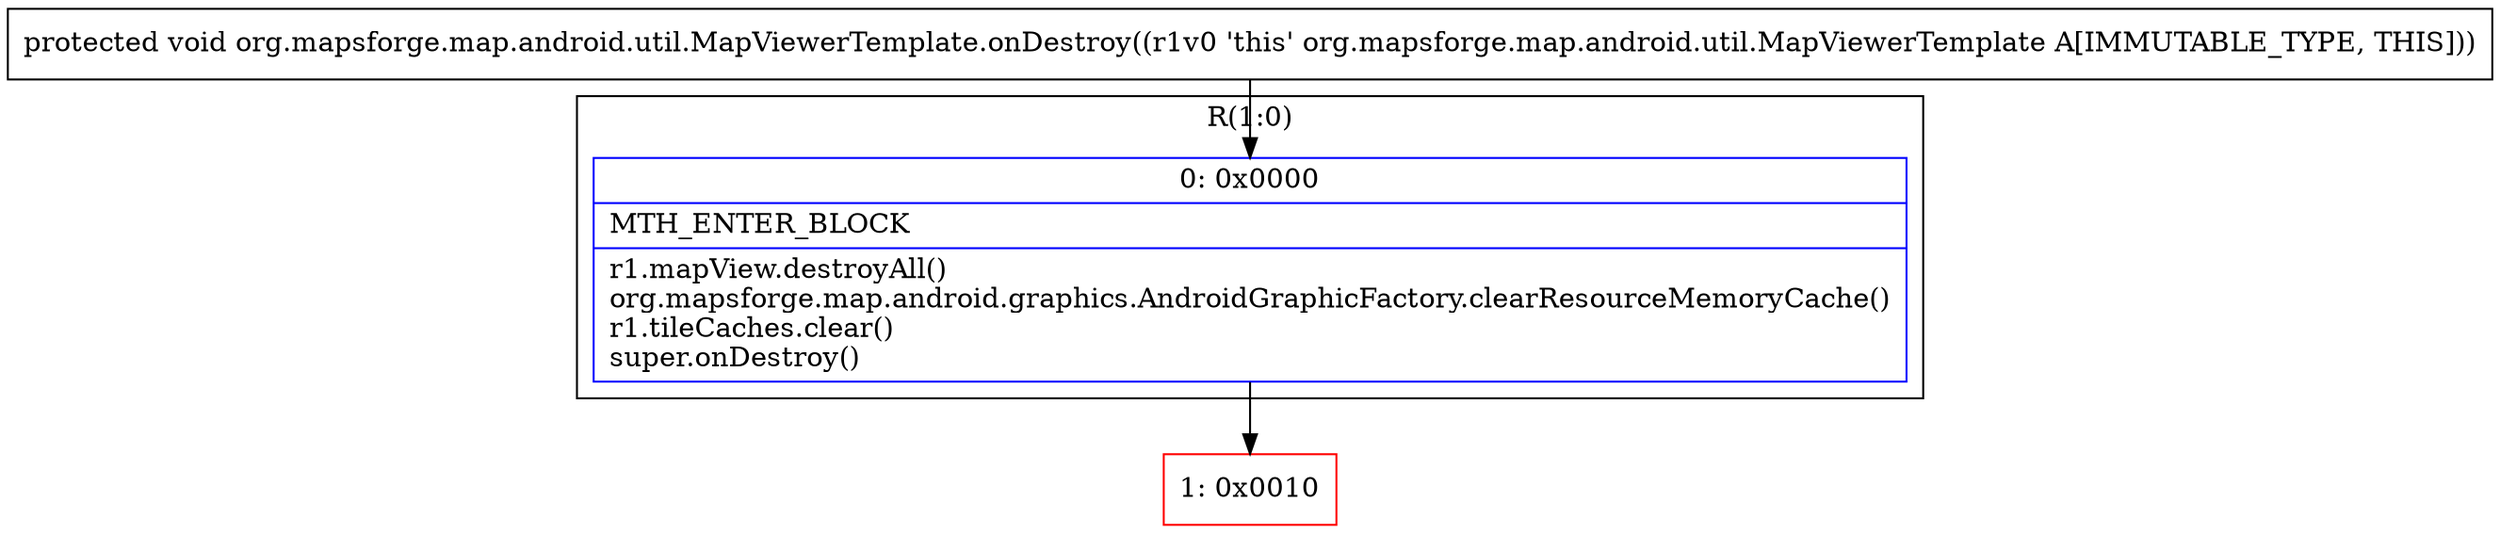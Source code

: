 digraph "CFG fororg.mapsforge.map.android.util.MapViewerTemplate.onDestroy()V" {
subgraph cluster_Region_1237813954 {
label = "R(1:0)";
node [shape=record,color=blue];
Node_0 [shape=record,label="{0\:\ 0x0000|MTH_ENTER_BLOCK\l|r1.mapView.destroyAll()\lorg.mapsforge.map.android.graphics.AndroidGraphicFactory.clearResourceMemoryCache()\lr1.tileCaches.clear()\lsuper.onDestroy()\l}"];
}
Node_1 [shape=record,color=red,label="{1\:\ 0x0010}"];
MethodNode[shape=record,label="{protected void org.mapsforge.map.android.util.MapViewerTemplate.onDestroy((r1v0 'this' org.mapsforge.map.android.util.MapViewerTemplate A[IMMUTABLE_TYPE, THIS])) }"];
MethodNode -> Node_0;
Node_0 -> Node_1;
}

